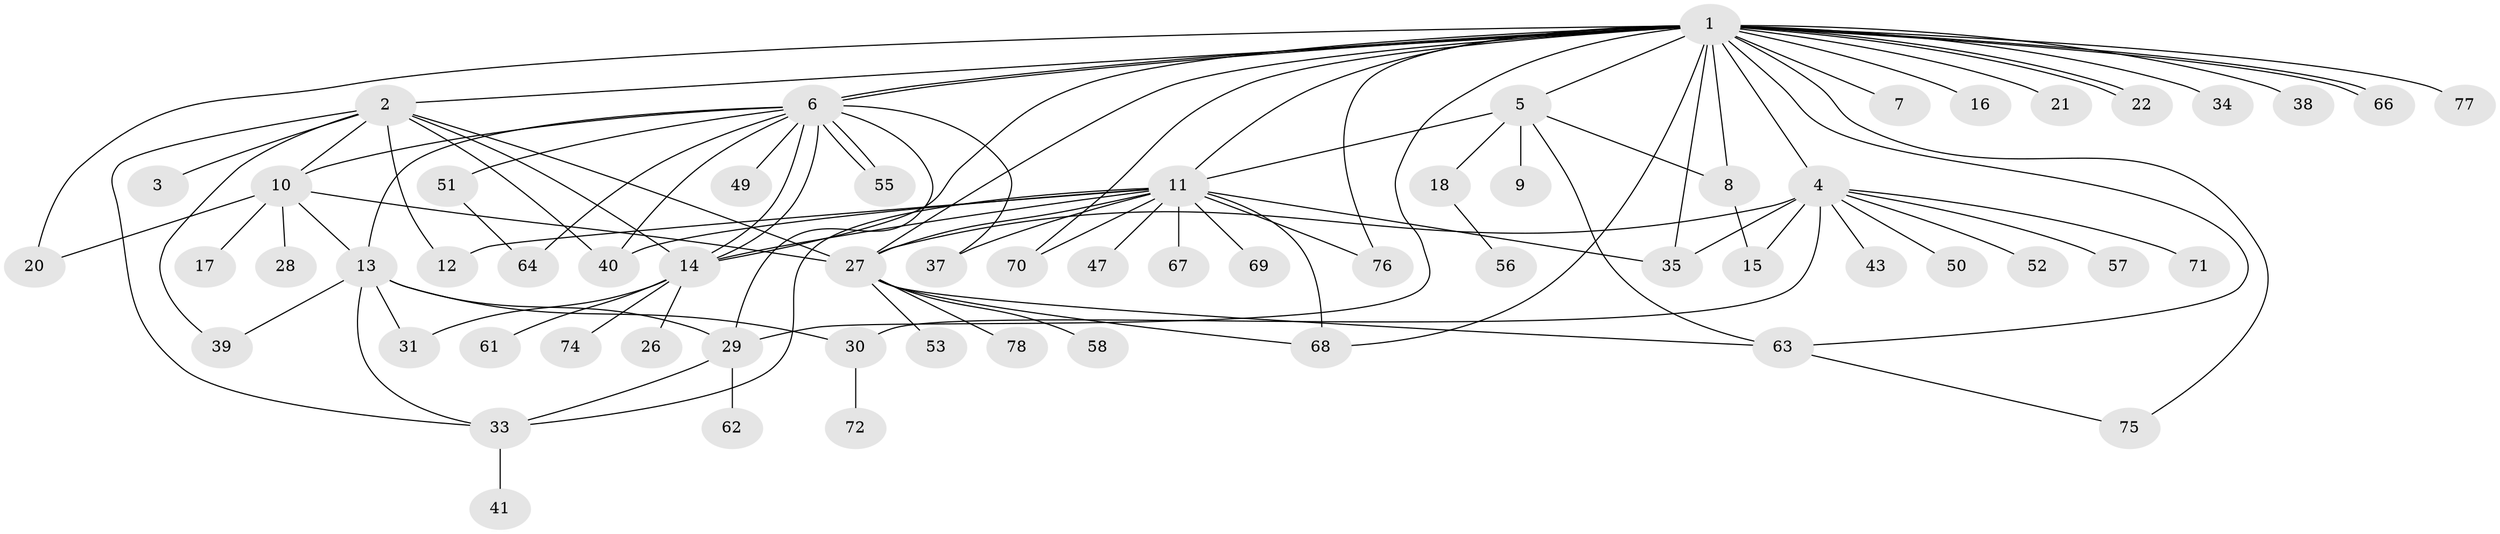 // original degree distribution, {28: 0.01282051282051282, 5: 0.05128205128205128, 1: 0.4230769230769231, 9: 0.01282051282051282, 7: 0.02564102564102564, 13: 0.01282051282051282, 4: 0.038461538461538464, 6: 0.01282051282051282, 12: 0.02564102564102564, 2: 0.24358974358974358, 8: 0.02564102564102564, 3: 0.11538461538461539}
// Generated by graph-tools (version 1.1) at 2025/11/02/27/25 16:11:13]
// undirected, 62 vertices, 101 edges
graph export_dot {
graph [start="1"]
  node [color=gray90,style=filled];
  1 [super="+73"];
  2 [super="+48"];
  3;
  4 [super="+24"];
  5 [super="+54"];
  6 [super="+44"];
  7;
  8 [super="+46"];
  9;
  10 [super="+19"];
  11 [super="+23"];
  12;
  13 [super="+32"];
  14 [super="+25"];
  15;
  16;
  17;
  18 [super="+59"];
  20;
  21;
  22;
  26;
  27 [super="+45"];
  28;
  29 [super="+36"];
  30 [super="+42"];
  31;
  33 [super="+60"];
  34;
  35;
  37;
  38;
  39;
  40;
  41;
  43;
  47;
  49;
  50;
  51;
  52;
  53;
  55;
  56 [super="+65"];
  57;
  58;
  61;
  62;
  63;
  64;
  66;
  67;
  68;
  69;
  70;
  71;
  72;
  74;
  75;
  76;
  77;
  78;
  1 -- 2;
  1 -- 4;
  1 -- 5;
  1 -- 6;
  1 -- 6;
  1 -- 7;
  1 -- 8;
  1 -- 11;
  1 -- 16;
  1 -- 20;
  1 -- 21;
  1 -- 22;
  1 -- 22;
  1 -- 34;
  1 -- 35;
  1 -- 38;
  1 -- 63;
  1 -- 66;
  1 -- 66;
  1 -- 68;
  1 -- 70;
  1 -- 75;
  1 -- 76;
  1 -- 77;
  1 -- 14;
  1 -- 27;
  1 -- 29;
  2 -- 3;
  2 -- 12;
  2 -- 39;
  2 -- 33;
  2 -- 40;
  2 -- 10;
  2 -- 27;
  2 -- 14;
  4 -- 15;
  4 -- 30;
  4 -- 43;
  4 -- 52;
  4 -- 57;
  4 -- 71;
  4 -- 27;
  4 -- 50;
  4 -- 35;
  5 -- 8;
  5 -- 9;
  5 -- 18;
  5 -- 63;
  5 -- 11;
  6 -- 10;
  6 -- 13;
  6 -- 14;
  6 -- 14;
  6 -- 29;
  6 -- 37;
  6 -- 40;
  6 -- 55;
  6 -- 55;
  6 -- 64;
  6 -- 49;
  6 -- 51;
  8 -- 15;
  10 -- 13;
  10 -- 17;
  10 -- 20;
  10 -- 27;
  10 -- 28;
  11 -- 12;
  11 -- 14;
  11 -- 33;
  11 -- 37;
  11 -- 40;
  11 -- 47;
  11 -- 67;
  11 -- 68;
  11 -- 70;
  11 -- 35;
  11 -- 69;
  11 -- 76;
  11 -- 27;
  13 -- 30;
  13 -- 31;
  13 -- 33;
  13 -- 39;
  13 -- 29 [weight=2];
  14 -- 26;
  14 -- 31;
  14 -- 61;
  14 -- 74;
  18 -- 56;
  27 -- 68;
  27 -- 78;
  27 -- 53;
  27 -- 58;
  27 -- 63;
  29 -- 33;
  29 -- 62;
  30 -- 72;
  33 -- 41;
  51 -- 64;
  63 -- 75;
}
